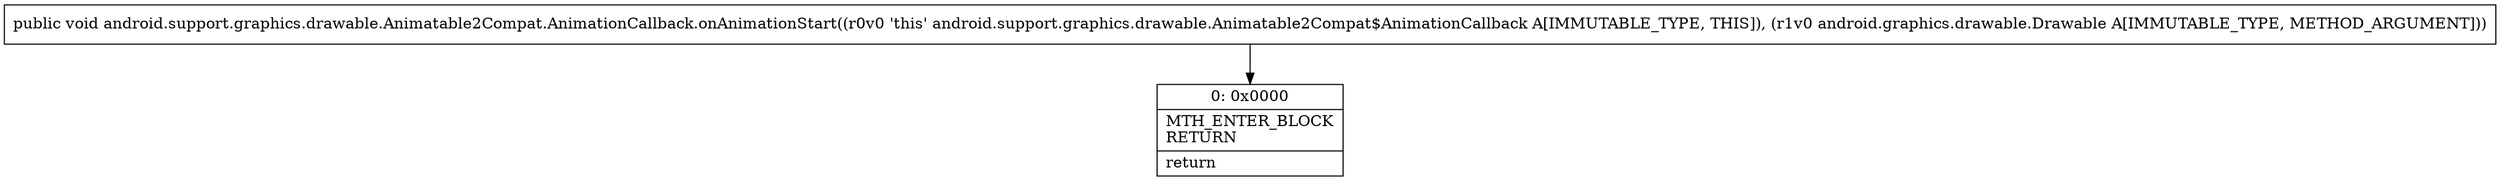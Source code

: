 digraph "CFG forandroid.support.graphics.drawable.Animatable2Compat.AnimationCallback.onAnimationStart(Landroid\/graphics\/drawable\/Drawable;)V" {
Node_0 [shape=record,label="{0\:\ 0x0000|MTH_ENTER_BLOCK\lRETURN\l|return\l}"];
MethodNode[shape=record,label="{public void android.support.graphics.drawable.Animatable2Compat.AnimationCallback.onAnimationStart((r0v0 'this' android.support.graphics.drawable.Animatable2Compat$AnimationCallback A[IMMUTABLE_TYPE, THIS]), (r1v0 android.graphics.drawable.Drawable A[IMMUTABLE_TYPE, METHOD_ARGUMENT])) }"];
MethodNode -> Node_0;
}

